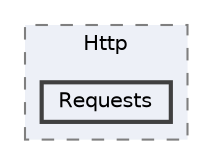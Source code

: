 digraph "C:/wamp64/www/DontForgetMe/S5DevBack/DevLaravel/app/Http/Requests"
{
 // LATEX_PDF_SIZE
  rankdir=LR;
  bgcolor="transparent";
  edge [fontname=Helvetica,fontsize=10,labelfontname=Helvetica,labelfontsize=10];
  node [fontname=Helvetica,fontsize=10,shape=box,height=0.2,width=0.4];
  compound=true
  subgraph clusterdir_0c4ee04d587063ecca91a7f35642b9f3 {
    graph [ bgcolor="#edf0f7", pencolor="grey50", label="Http", fontname=Helvetica,fontsize=10 style="filled,dashed", URL="dir_0c4ee04d587063ecca91a7f35642b9f3.html",tooltip=""]
  dir_18c131bda29cca4f3467a28f24d84656 [label="Requests", fillcolor="#edf0f7", color="grey25", style="filled,bold", URL="dir_18c131bda29cca4f3467a28f24d84656.html",tooltip=""];
  }
}
